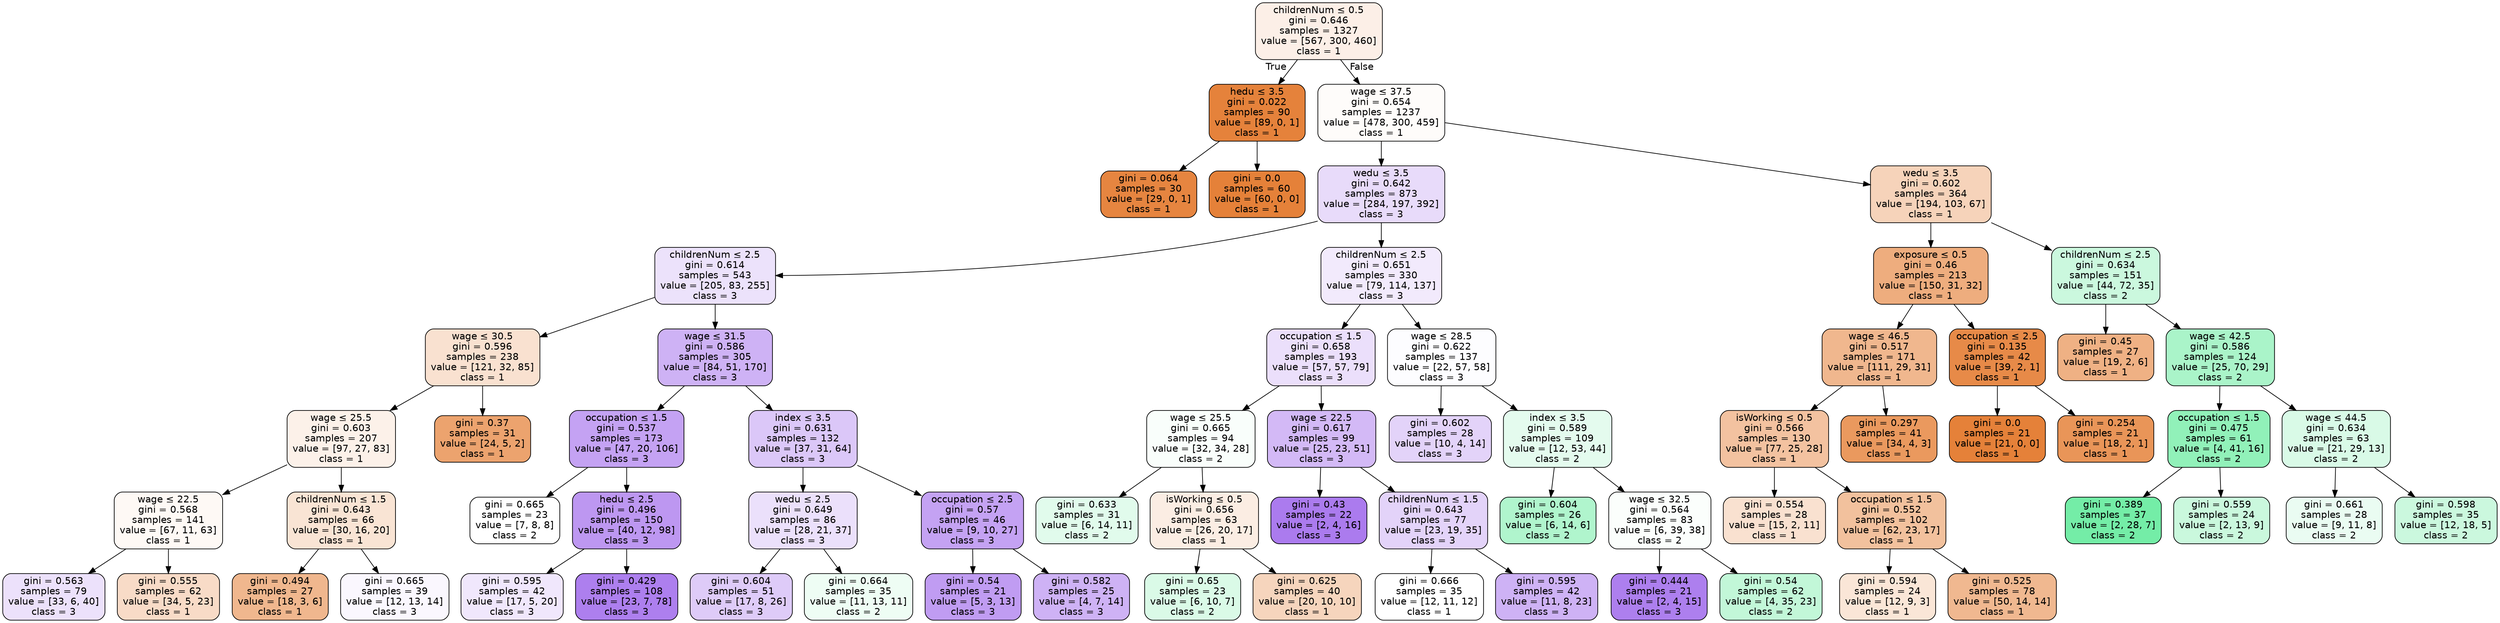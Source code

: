 digraph Tree {
node [shape=box, style="filled, rounded", color="black", fontname=helvetica] ;
edge [fontname=helvetica] ;
0 [label=<childrenNum &le; 0.5<br/>gini = 0.646<br/>samples = 1327<br/>value = [567, 300, 460]<br/>class = 1>, fillcolor="#fcefe7"] ;
1 [label=<hedu &le; 3.5<br/>gini = 0.022<br/>samples = 90<br/>value = [89, 0, 1]<br/>class = 1>, fillcolor="#e5823b"] ;
0 -> 1 [labeldistance=2.5, labelangle=45, headlabel="True"] ;
2 [label=<gini = 0.064<br/>samples = 30<br/>value = [29, 0, 1]<br/>class = 1>, fillcolor="#e68540"] ;
1 -> 2 ;
3 [label=<gini = 0.0<br/>samples = 60<br/>value = [60, 0, 0]<br/>class = 1>, fillcolor="#e58139"] ;
1 -> 3 ;
4 [label=<wage &le; 37.5<br/>gini = 0.654<br/>samples = 1237<br/>value = [478, 300, 459]<br/>class = 1>, fillcolor="#fefcfa"] ;
0 -> 4 [labeldistance=2.5, labelangle=-45, headlabel="False"] ;
5 [label=<wedu &le; 3.5<br/>gini = 0.642<br/>samples = 873<br/>value = [284, 197, 392]<br/>class = 3>, fillcolor="#e8dbfa"] ;
4 -> 5 ;
6 [label=<childrenNum &le; 2.5<br/>gini = 0.614<br/>samples = 543<br/>value = [205, 83, 255]<br/>class = 3>, fillcolor="#ece2fb"] ;
5 -> 6 ;
7 [label=<wage &le; 30.5<br/>gini = 0.596<br/>samples = 238<br/>value = [121, 32, 85]<br/>class = 1>, fillcolor="#f9e1d0"] ;
6 -> 7 ;
8 [label=<wage &le; 25.5<br/>gini = 0.603<br/>samples = 207<br/>value = [97, 27, 83]<br/>class = 1>, fillcolor="#fcf1e9"] ;
7 -> 8 ;
9 [label=<wage &le; 22.5<br/>gini = 0.568<br/>samples = 141<br/>value = [67, 11, 63]<br/>class = 1>, fillcolor="#fef9f5"] ;
8 -> 9 ;
10 [label=<gini = 0.563<br/>samples = 79<br/>value = [33, 6, 40]<br/>class = 3>, fillcolor="#ece1fb"] ;
9 -> 10 ;
11 [label=<gini = 0.555<br/>samples = 62<br/>value = [34, 5, 23]<br/>class = 1>, fillcolor="#f8dbc7"] ;
9 -> 11 ;
12 [label=<childrenNum &le; 1.5<br/>gini = 0.643<br/>samples = 66<br/>value = [30, 16, 20]<br/>class = 1>, fillcolor="#f9e4d4"] ;
8 -> 12 ;
13 [label=<gini = 0.494<br/>samples = 27<br/>value = [18, 3, 6]<br/>class = 1>, fillcolor="#f0b78e"] ;
12 -> 13 ;
14 [label=<gini = 0.665<br/>samples = 39<br/>value = [12, 13, 14]<br/>class = 3>, fillcolor="#faf7fe"] ;
12 -> 14 ;
15 [label=<gini = 0.37<br/>samples = 31<br/>value = [24, 5, 2]<br/>class = 1>, fillcolor="#eca36e"] ;
7 -> 15 ;
16 [label=<wage &le; 31.5<br/>gini = 0.586<br/>samples = 305<br/>value = [84, 51, 170]<br/>class = 3>, fillcolor="#ceb2f5"] ;
6 -> 16 ;
17 [label=<occupation &le; 1.5<br/>gini = 0.537<br/>samples = 173<br/>value = [47, 20, 106]<br/>class = 3>, fillcolor="#c4a2f3"] ;
16 -> 17 ;
18 [label=<gini = 0.665<br/>samples = 23<br/>value = [7, 8, 8]<br/>class = 2>, fillcolor="#ffffff"] ;
17 -> 18 ;
19 [label=<hedu &le; 2.5<br/>gini = 0.496<br/>samples = 150<br/>value = [40, 12, 98]<br/>class = 3>, fillcolor="#bd97f1"] ;
17 -> 19 ;
20 [label=<gini = 0.595<br/>samples = 42<br/>value = [17, 5, 20]<br/>class = 3>, fillcolor="#f0e7fc"] ;
19 -> 20 ;
21 [label=<gini = 0.429<br/>samples = 108<br/>value = [23, 7, 78]<br/>class = 3>, fillcolor="#ad7fee"] ;
19 -> 21 ;
22 [label=<index &le; 3.5<br/>gini = 0.631<br/>samples = 132<br/>value = [37, 31, 64]<br/>class = 3>, fillcolor="#dbc7f8"] ;
16 -> 22 ;
23 [label=<wedu &le; 2.5<br/>gini = 0.649<br/>samples = 86<br/>value = [28, 21, 37]<br/>class = 3>, fillcolor="#ebe0fb"] ;
22 -> 23 ;
24 [label=<gini = 0.604<br/>samples = 51<br/>value = [17, 8, 26]<br/>class = 3>, fillcolor="#decbf8"] ;
23 -> 24 ;
25 [label=<gini = 0.664<br/>samples = 35<br/>value = [11, 13, 11]<br/>class = 2>, fillcolor="#eefdf4"] ;
23 -> 25 ;
26 [label=<occupation &le; 2.5<br/>gini = 0.57<br/>samples = 46<br/>value = [9, 10, 27]<br/>class = 3>, fillcolor="#c4a2f3"] ;
22 -> 26 ;
27 [label=<gini = 0.54<br/>samples = 21<br/>value = [5, 3, 13]<br/>class = 3>, fillcolor="#c09cf2"] ;
26 -> 27 ;
28 [label=<gini = 0.582<br/>samples = 25<br/>value = [4, 7, 14]<br/>class = 3>, fillcolor="#ceb2f5"] ;
26 -> 28 ;
29 [label=<childrenNum &le; 2.5<br/>gini = 0.651<br/>samples = 330<br/>value = [79, 114, 137]<br/>class = 3>, fillcolor="#f2eafc"] ;
5 -> 29 ;
30 [label=<occupation &le; 1.5<br/>gini = 0.658<br/>samples = 193<br/>value = [57, 57, 79]<br/>class = 3>, fillcolor="#ebdffb"] ;
29 -> 30 ;
31 [label=<wage &le; 25.5<br/>gini = 0.665<br/>samples = 94<br/>value = [32, 34, 28]<br/>class = 2>, fillcolor="#f9fefb"] ;
30 -> 31 ;
32 [label=<gini = 0.633<br/>samples = 31<br/>value = [6, 14, 11]<br/>class = 2>, fillcolor="#e1fbec"] ;
31 -> 32 ;
33 [label=<isWorking &le; 0.5<br/>gini = 0.656<br/>samples = 63<br/>value = [26, 20, 17]<br/>class = 1>, fillcolor="#fbede3"] ;
31 -> 33 ;
34 [label=<gini = 0.65<br/>samples = 23<br/>value = [6, 10, 7]<br/>class = 2>, fillcolor="#dafae7"] ;
33 -> 34 ;
35 [label=<gini = 0.625<br/>samples = 40<br/>value = [20, 10, 10]<br/>class = 1>, fillcolor="#f6d5bd"] ;
33 -> 35 ;
36 [label=<wage &le; 22.5<br/>gini = 0.617<br/>samples = 99<br/>value = [25, 23, 51]<br/>class = 3>, fillcolor="#d3b9f6"] ;
30 -> 36 ;
37 [label=<gini = 0.43<br/>samples = 22<br/>value = [2, 4, 16]<br/>class = 3>, fillcolor="#ab7bee"] ;
36 -> 37 ;
38 [label=<childrenNum &le; 1.5<br/>gini = 0.643<br/>samples = 77<br/>value = [23, 19, 35]<br/>class = 3>, fillcolor="#e3d3f9"] ;
36 -> 38 ;
39 [label=<gini = 0.666<br/>samples = 35<br/>value = [12, 11, 12]<br/>class = 1>, fillcolor="#ffffff"] ;
38 -> 39 ;
40 [label=<gini = 0.595<br/>samples = 42<br/>value = [11, 8, 23]<br/>class = 3>, fillcolor="#ceb2f5"] ;
38 -> 40 ;
41 [label=<wage &le; 28.5<br/>gini = 0.622<br/>samples = 137<br/>value = [22, 57, 58]<br/>class = 3>, fillcolor="#fdfdff"] ;
29 -> 41 ;
42 [label=<gini = 0.602<br/>samples = 28<br/>value = [10, 4, 14]<br/>class = 3>, fillcolor="#e3d3f9"] ;
41 -> 42 ;
43 [label=<index &le; 3.5<br/>gini = 0.589<br/>samples = 109<br/>value = [12, 53, 44]<br/>class = 2>, fillcolor="#e4fbee"] ;
41 -> 43 ;
44 [label=<gini = 0.604<br/>samples = 26<br/>value = [6, 14, 6]<br/>class = 2>, fillcolor="#b0f5cd"] ;
43 -> 44 ;
45 [label=<wage &le; 32.5<br/>gini = 0.564<br/>samples = 83<br/>value = [6, 39, 38]<br/>class = 2>, fillcolor="#fbfefc"] ;
43 -> 45 ;
46 [label=<gini = 0.444<br/>samples = 21<br/>value = [2, 4, 15]<br/>class = 3>, fillcolor="#ad7fee"] ;
45 -> 46 ;
47 [label=<gini = 0.54<br/>samples = 62<br/>value = [4, 35, 23]<br/>class = 2>, fillcolor="#c2f7d8"] ;
45 -> 47 ;
48 [label=<wedu &le; 3.5<br/>gini = 0.602<br/>samples = 364<br/>value = [194, 103, 67]<br/>class = 1>, fillcolor="#f6d3ba"] ;
4 -> 48 ;
49 [label=<exposure &le; 0.5<br/>gini = 0.46<br/>samples = 213<br/>value = [150, 31, 32]<br/>class = 1>, fillcolor="#eead7e"] ;
48 -> 49 ;
50 [label=<wage &le; 46.5<br/>gini = 0.517<br/>samples = 171<br/>value = [111, 29, 31]<br/>class = 1>, fillcolor="#f0b78e"] ;
49 -> 50 ;
51 [label=<isWorking &le; 0.5<br/>gini = 0.566<br/>samples = 130<br/>value = [77, 25, 28]<br/>class = 1>, fillcolor="#f3c2a0"] ;
50 -> 51 ;
52 [label=<gini = 0.554<br/>samples = 28<br/>value = [15, 2, 11]<br/>class = 1>, fillcolor="#f9e1d0"] ;
51 -> 52 ;
53 [label=<occupation &le; 1.5<br/>gini = 0.552<br/>samples = 102<br/>value = [62, 23, 17]<br/>class = 1>, fillcolor="#f2c19d"] ;
51 -> 53 ;
54 [label=<gini = 0.594<br/>samples = 24<br/>value = [12, 9, 3]<br/>class = 1>, fillcolor="#fae6d7"] ;
53 -> 54 ;
55 [label=<gini = 0.525<br/>samples = 78<br/>value = [50, 14, 14]<br/>class = 1>, fillcolor="#f0b890"] ;
53 -> 55 ;
56 [label=<gini = 0.297<br/>samples = 41<br/>value = [34, 4, 3]<br/>class = 1>, fillcolor="#ea995e"] ;
50 -> 56 ;
57 [label=<occupation &le; 2.5<br/>gini = 0.135<br/>samples = 42<br/>value = [39, 2, 1]<br/>class = 1>, fillcolor="#e78a48"] ;
49 -> 57 ;
58 [label=<gini = 0.0<br/>samples = 21<br/>value = [21, 0, 0]<br/>class = 1>, fillcolor="#e58139"] ;
57 -> 58 ;
59 [label=<gini = 0.254<br/>samples = 21<br/>value = [18, 2, 1]<br/>class = 1>, fillcolor="#e99558"] ;
57 -> 59 ;
60 [label=<childrenNum &le; 2.5<br/>gini = 0.634<br/>samples = 151<br/>value = [44, 72, 35]<br/>class = 2>, fillcolor="#cbf8de"] ;
48 -> 60 ;
61 [label=<gini = 0.45<br/>samples = 27<br/>value = [19, 2, 6]<br/>class = 1>, fillcolor="#efb184"] ;
60 -> 61 ;
62 [label=<wage &le; 42.5<br/>gini = 0.586<br/>samples = 124<br/>value = [25, 70, 29]<br/>class = 2>, fillcolor="#aaf4c9"] ;
60 -> 62 ;
63 [label=<occupation &le; 1.5<br/>gini = 0.475<br/>samples = 61<br/>value = [4, 41, 16]<br/>class = 2>, fillcolor="#91f1b9"] ;
62 -> 63 ;
64 [label=<gini = 0.389<br/>samples = 37<br/>value = [2, 28, 7]<br/>class = 2>, fillcolor="#74eda7"] ;
63 -> 64 ;
65 [label=<gini = 0.559<br/>samples = 24<br/>value = [2, 13, 9]<br/>class = 2>, fillcolor="#caf8dd"] ;
63 -> 65 ;
66 [label=<wage &le; 44.5<br/>gini = 0.634<br/>samples = 63<br/>value = [21, 29, 13]<br/>class = 2>, fillcolor="#d9fae7"] ;
62 -> 66 ;
67 [label=<gini = 0.661<br/>samples = 28<br/>value = [9, 11, 8]<br/>class = 2>, fillcolor="#eafcf2"] ;
66 -> 67 ;
68 [label=<gini = 0.598<br/>samples = 35<br/>value = [12, 18, 5]<br/>class = 2>, fillcolor="#cbf8de"] ;
66 -> 68 ;
}